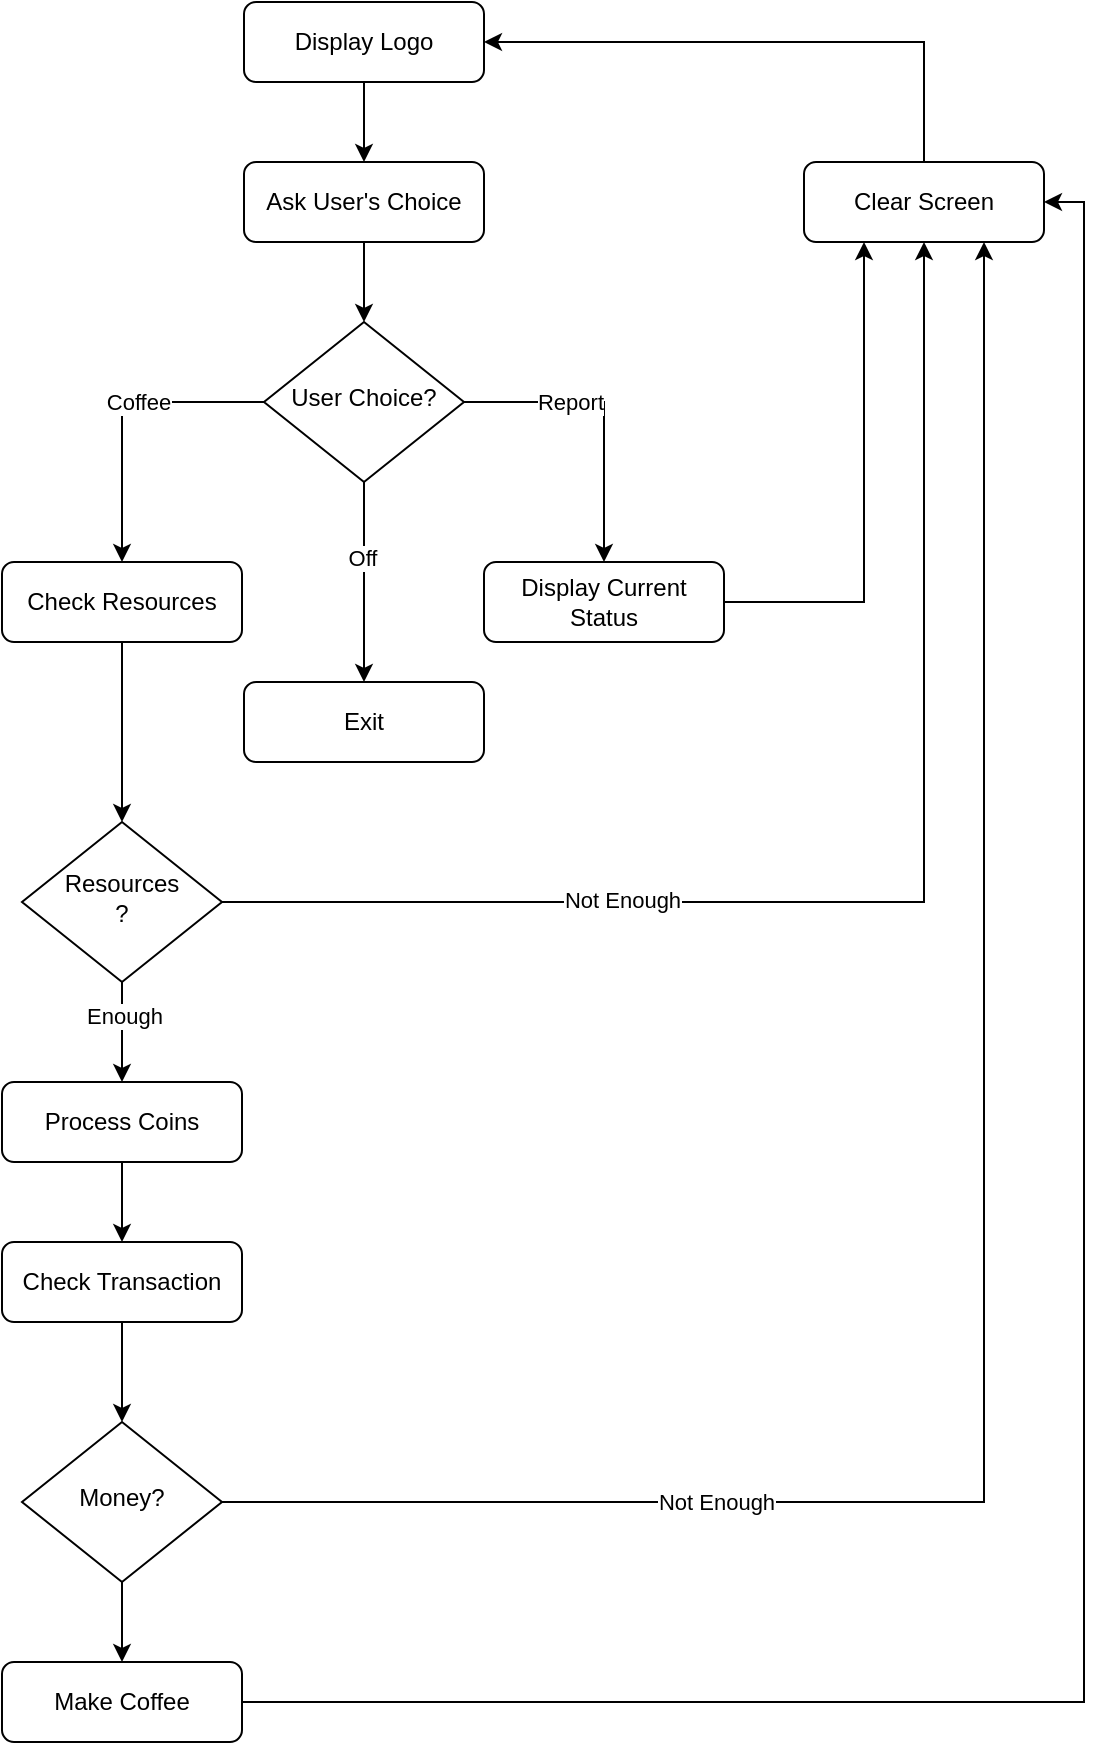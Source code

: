 <mxfile version="22.1.11" type="device">
  <diagram id="C5RBs43oDa-KdzZeNtuy" name="Page-1">
    <mxGraphModel dx="1500" dy="803" grid="1" gridSize="10" guides="1" tooltips="1" connect="1" arrows="1" fold="1" page="1" pageScale="1" pageWidth="827" pageHeight="1169" math="0" shadow="0">
      <root>
        <mxCell id="WIyWlLk6GJQsqaUBKTNV-0" />
        <mxCell id="WIyWlLk6GJQsqaUBKTNV-1" parent="WIyWlLk6GJQsqaUBKTNV-0" />
        <mxCell id="U7X_tH3Br_rgmOlKg-CG-17" style="edgeStyle=orthogonalEdgeStyle;rounded=0;orthogonalLoop=1;jettySize=auto;html=1;exitX=0.5;exitY=1;exitDx=0;exitDy=0;" edge="1" parent="WIyWlLk6GJQsqaUBKTNV-1" source="WIyWlLk6GJQsqaUBKTNV-3" target="WIyWlLk6GJQsqaUBKTNV-7">
          <mxGeometry relative="1" as="geometry" />
        </mxCell>
        <mxCell id="WIyWlLk6GJQsqaUBKTNV-3" value="Display Logo" style="rounded=1;whiteSpace=wrap;html=1;fontSize=12;glass=0;strokeWidth=1;shadow=0;" parent="WIyWlLk6GJQsqaUBKTNV-1" vertex="1">
          <mxGeometry x="161" y="80" width="120" height="40" as="geometry" />
        </mxCell>
        <mxCell id="U7X_tH3Br_rgmOlKg-CG-18" style="edgeStyle=orthogonalEdgeStyle;rounded=0;orthogonalLoop=1;jettySize=auto;html=1;exitX=0.5;exitY=1;exitDx=0;exitDy=0;entryX=0.5;entryY=0;entryDx=0;entryDy=0;" edge="1" parent="WIyWlLk6GJQsqaUBKTNV-1" source="WIyWlLk6GJQsqaUBKTNV-7" target="WIyWlLk6GJQsqaUBKTNV-10">
          <mxGeometry relative="1" as="geometry" />
        </mxCell>
        <mxCell id="WIyWlLk6GJQsqaUBKTNV-7" value="Ask User&#39;s Choice" style="rounded=1;whiteSpace=wrap;html=1;fontSize=12;glass=0;strokeWidth=1;shadow=0;" parent="WIyWlLk6GJQsqaUBKTNV-1" vertex="1">
          <mxGeometry x="161" y="160" width="120" height="40" as="geometry" />
        </mxCell>
        <mxCell id="U7X_tH3Br_rgmOlKg-CG-3" style="edgeStyle=orthogonalEdgeStyle;rounded=0;orthogonalLoop=1;jettySize=auto;html=1;exitX=1;exitY=0.5;exitDx=0;exitDy=0;entryX=0.5;entryY=0;entryDx=0;entryDy=0;" edge="1" parent="WIyWlLk6GJQsqaUBKTNV-1" source="WIyWlLk6GJQsqaUBKTNV-10" target="WIyWlLk6GJQsqaUBKTNV-12">
          <mxGeometry relative="1" as="geometry" />
        </mxCell>
        <mxCell id="U7X_tH3Br_rgmOlKg-CG-7" value="Report" style="edgeLabel;html=1;align=center;verticalAlign=middle;resizable=0;points=[];" vertex="1" connectable="0" parent="U7X_tH3Br_rgmOlKg-CG-3">
          <mxGeometry x="-0.296" relative="1" as="geometry">
            <mxPoint as="offset" />
          </mxGeometry>
        </mxCell>
        <mxCell id="U7X_tH3Br_rgmOlKg-CG-5" style="edgeStyle=orthogonalEdgeStyle;rounded=0;orthogonalLoop=1;jettySize=auto;html=1;exitX=0.5;exitY=1;exitDx=0;exitDy=0;entryX=0.5;entryY=0;entryDx=0;entryDy=0;" edge="1" parent="WIyWlLk6GJQsqaUBKTNV-1" source="WIyWlLk6GJQsqaUBKTNV-10" target="U7X_tH3Br_rgmOlKg-CG-4">
          <mxGeometry relative="1" as="geometry" />
        </mxCell>
        <mxCell id="U7X_tH3Br_rgmOlKg-CG-6" value="Off" style="edgeLabel;html=1;align=center;verticalAlign=middle;resizable=0;points=[];" vertex="1" connectable="0" parent="U7X_tH3Br_rgmOlKg-CG-5">
          <mxGeometry x="-0.244" y="-1" relative="1" as="geometry">
            <mxPoint as="offset" />
          </mxGeometry>
        </mxCell>
        <mxCell id="U7X_tH3Br_rgmOlKg-CG-8" style="edgeStyle=orthogonalEdgeStyle;rounded=0;orthogonalLoop=1;jettySize=auto;html=1;exitX=0;exitY=0.5;exitDx=0;exitDy=0;entryX=0.5;entryY=0;entryDx=0;entryDy=0;" edge="1" parent="WIyWlLk6GJQsqaUBKTNV-1" source="WIyWlLk6GJQsqaUBKTNV-10" target="WIyWlLk6GJQsqaUBKTNV-11">
          <mxGeometry relative="1" as="geometry" />
        </mxCell>
        <mxCell id="U7X_tH3Br_rgmOlKg-CG-9" value="Coffee" style="edgeLabel;html=1;align=center;verticalAlign=middle;resizable=0;points=[];" vertex="1" connectable="0" parent="U7X_tH3Br_rgmOlKg-CG-8">
          <mxGeometry x="-0.157" relative="1" as="geometry">
            <mxPoint as="offset" />
          </mxGeometry>
        </mxCell>
        <mxCell id="WIyWlLk6GJQsqaUBKTNV-10" value="User Choice?" style="rhombus;whiteSpace=wrap;html=1;shadow=0;fontFamily=Helvetica;fontSize=12;align=center;strokeWidth=1;spacing=6;spacingTop=-4;" parent="WIyWlLk6GJQsqaUBKTNV-1" vertex="1">
          <mxGeometry x="171" y="240" width="100" height="80" as="geometry" />
        </mxCell>
        <mxCell id="U7X_tH3Br_rgmOlKg-CG-22" style="edgeStyle=orthogonalEdgeStyle;rounded=0;orthogonalLoop=1;jettySize=auto;html=1;exitX=0.5;exitY=1;exitDx=0;exitDy=0;entryX=0.5;entryY=0;entryDx=0;entryDy=0;" edge="1" parent="WIyWlLk6GJQsqaUBKTNV-1" source="WIyWlLk6GJQsqaUBKTNV-11" target="U7X_tH3Br_rgmOlKg-CG-19">
          <mxGeometry relative="1" as="geometry" />
        </mxCell>
        <mxCell id="WIyWlLk6GJQsqaUBKTNV-11" value="Check Resources" style="rounded=1;whiteSpace=wrap;html=1;fontSize=12;glass=0;strokeWidth=1;shadow=0;" parent="WIyWlLk6GJQsqaUBKTNV-1" vertex="1">
          <mxGeometry x="40" y="360" width="120" height="40" as="geometry" />
        </mxCell>
        <mxCell id="U7X_tH3Br_rgmOlKg-CG-42" style="edgeStyle=orthogonalEdgeStyle;rounded=0;orthogonalLoop=1;jettySize=auto;html=1;exitX=1;exitY=0.5;exitDx=0;exitDy=0;entryX=0.25;entryY=1;entryDx=0;entryDy=0;" edge="1" parent="WIyWlLk6GJQsqaUBKTNV-1" source="WIyWlLk6GJQsqaUBKTNV-12" target="U7X_tH3Br_rgmOlKg-CG-14">
          <mxGeometry relative="1" as="geometry" />
        </mxCell>
        <mxCell id="WIyWlLk6GJQsqaUBKTNV-12" value="Display Current Status" style="rounded=1;whiteSpace=wrap;html=1;fontSize=12;glass=0;strokeWidth=1;shadow=0;" parent="WIyWlLk6GJQsqaUBKTNV-1" vertex="1">
          <mxGeometry x="281" y="360" width="120" height="40" as="geometry" />
        </mxCell>
        <mxCell id="U7X_tH3Br_rgmOlKg-CG-4" value="Exit" style="rounded=1;whiteSpace=wrap;html=1;fontSize=12;glass=0;strokeWidth=1;shadow=0;" vertex="1" parent="WIyWlLk6GJQsqaUBKTNV-1">
          <mxGeometry x="161" y="420" width="120" height="40" as="geometry" />
        </mxCell>
        <mxCell id="U7X_tH3Br_rgmOlKg-CG-16" style="edgeStyle=orthogonalEdgeStyle;rounded=0;orthogonalLoop=1;jettySize=auto;html=1;exitX=0.5;exitY=0;exitDx=0;exitDy=0;entryX=1;entryY=0.5;entryDx=0;entryDy=0;" edge="1" parent="WIyWlLk6GJQsqaUBKTNV-1" source="U7X_tH3Br_rgmOlKg-CG-14" target="WIyWlLk6GJQsqaUBKTNV-3">
          <mxGeometry relative="1" as="geometry" />
        </mxCell>
        <mxCell id="U7X_tH3Br_rgmOlKg-CG-14" value="Clear Screen" style="rounded=1;whiteSpace=wrap;html=1;fontSize=12;glass=0;strokeWidth=1;shadow=0;" vertex="1" parent="WIyWlLk6GJQsqaUBKTNV-1">
          <mxGeometry x="441" y="160" width="120" height="40" as="geometry" />
        </mxCell>
        <mxCell id="U7X_tH3Br_rgmOlKg-CG-25" style="edgeStyle=orthogonalEdgeStyle;rounded=0;orthogonalLoop=1;jettySize=auto;html=1;exitX=0.5;exitY=1;exitDx=0;exitDy=0;entryX=0.5;entryY=0;entryDx=0;entryDy=0;" edge="1" parent="WIyWlLk6GJQsqaUBKTNV-1" source="U7X_tH3Br_rgmOlKg-CG-19" target="U7X_tH3Br_rgmOlKg-CG-24">
          <mxGeometry relative="1" as="geometry" />
        </mxCell>
        <mxCell id="U7X_tH3Br_rgmOlKg-CG-34" value="Enough" style="edgeLabel;html=1;align=center;verticalAlign=middle;resizable=0;points=[];" vertex="1" connectable="0" parent="U7X_tH3Br_rgmOlKg-CG-25">
          <mxGeometry x="-0.311" y="1" relative="1" as="geometry">
            <mxPoint as="offset" />
          </mxGeometry>
        </mxCell>
        <mxCell id="U7X_tH3Br_rgmOlKg-CG-43" style="edgeStyle=orthogonalEdgeStyle;rounded=0;orthogonalLoop=1;jettySize=auto;html=1;exitX=1;exitY=0.5;exitDx=0;exitDy=0;entryX=0.5;entryY=1;entryDx=0;entryDy=0;" edge="1" parent="WIyWlLk6GJQsqaUBKTNV-1" source="U7X_tH3Br_rgmOlKg-CG-19" target="U7X_tH3Br_rgmOlKg-CG-14">
          <mxGeometry relative="1" as="geometry" />
        </mxCell>
        <mxCell id="U7X_tH3Br_rgmOlKg-CG-45" value="Not Enough" style="edgeLabel;html=1;align=center;verticalAlign=middle;resizable=0;points=[];" vertex="1" connectable="0" parent="U7X_tH3Br_rgmOlKg-CG-43">
          <mxGeometry x="-0.412" y="1" relative="1" as="geometry">
            <mxPoint as="offset" />
          </mxGeometry>
        </mxCell>
        <mxCell id="U7X_tH3Br_rgmOlKg-CG-19" value="Resources&lt;br&gt;?" style="rhombus;whiteSpace=wrap;html=1;shadow=0;fontFamily=Helvetica;fontSize=12;align=center;strokeWidth=1;spacing=6;spacingTop=-4;" vertex="1" parent="WIyWlLk6GJQsqaUBKTNV-1">
          <mxGeometry x="50" y="490" width="100" height="80" as="geometry" />
        </mxCell>
        <mxCell id="U7X_tH3Br_rgmOlKg-CG-29" style="edgeStyle=orthogonalEdgeStyle;rounded=0;orthogonalLoop=1;jettySize=auto;html=1;exitX=0.5;exitY=1;exitDx=0;exitDy=0;entryX=0.5;entryY=0;entryDx=0;entryDy=0;" edge="1" parent="WIyWlLk6GJQsqaUBKTNV-1" source="U7X_tH3Br_rgmOlKg-CG-24" target="U7X_tH3Br_rgmOlKg-CG-26">
          <mxGeometry relative="1" as="geometry" />
        </mxCell>
        <mxCell id="U7X_tH3Br_rgmOlKg-CG-24" value="Process Coins" style="rounded=1;whiteSpace=wrap;html=1;fontSize=12;glass=0;strokeWidth=1;shadow=0;" vertex="1" parent="WIyWlLk6GJQsqaUBKTNV-1">
          <mxGeometry x="40" y="620" width="120" height="40" as="geometry" />
        </mxCell>
        <mxCell id="U7X_tH3Br_rgmOlKg-CG-35" style="edgeStyle=orthogonalEdgeStyle;rounded=0;orthogonalLoop=1;jettySize=auto;html=1;exitX=0.5;exitY=1;exitDx=0;exitDy=0;entryX=0.5;entryY=0;entryDx=0;entryDy=0;" edge="1" parent="WIyWlLk6GJQsqaUBKTNV-1" source="U7X_tH3Br_rgmOlKg-CG-26" target="U7X_tH3Br_rgmOlKg-CG-30">
          <mxGeometry relative="1" as="geometry" />
        </mxCell>
        <mxCell id="U7X_tH3Br_rgmOlKg-CG-26" value="Check Transaction" style="rounded=1;whiteSpace=wrap;html=1;fontSize=12;glass=0;strokeWidth=1;shadow=0;" vertex="1" parent="WIyWlLk6GJQsqaUBKTNV-1">
          <mxGeometry x="40" y="700" width="120" height="40" as="geometry" />
        </mxCell>
        <mxCell id="U7X_tH3Br_rgmOlKg-CG-41" style="edgeStyle=orthogonalEdgeStyle;rounded=0;orthogonalLoop=1;jettySize=auto;html=1;exitX=0.5;exitY=1;exitDx=0;exitDy=0;entryX=0.5;entryY=0;entryDx=0;entryDy=0;" edge="1" parent="WIyWlLk6GJQsqaUBKTNV-1" source="U7X_tH3Br_rgmOlKg-CG-30" target="U7X_tH3Br_rgmOlKg-CG-40">
          <mxGeometry relative="1" as="geometry" />
        </mxCell>
        <mxCell id="U7X_tH3Br_rgmOlKg-CG-47" style="edgeStyle=orthogonalEdgeStyle;rounded=0;orthogonalLoop=1;jettySize=auto;html=1;exitX=1;exitY=0.5;exitDx=0;exitDy=0;entryX=0.75;entryY=1;entryDx=0;entryDy=0;" edge="1" parent="WIyWlLk6GJQsqaUBKTNV-1" source="U7X_tH3Br_rgmOlKg-CG-30" target="U7X_tH3Br_rgmOlKg-CG-14">
          <mxGeometry relative="1" as="geometry" />
        </mxCell>
        <mxCell id="U7X_tH3Br_rgmOlKg-CG-48" value="Not Enough" style="edgeLabel;html=1;align=center;verticalAlign=middle;resizable=0;points=[];" vertex="1" connectable="0" parent="U7X_tH3Br_rgmOlKg-CG-47">
          <mxGeometry x="-0.51" relative="1" as="geometry">
            <mxPoint x="-1" as="offset" />
          </mxGeometry>
        </mxCell>
        <mxCell id="U7X_tH3Br_rgmOlKg-CG-30" value="Money?" style="rhombus;whiteSpace=wrap;html=1;shadow=0;fontFamily=Helvetica;fontSize=12;align=center;strokeWidth=1;spacing=6;spacingTop=-4;" vertex="1" parent="WIyWlLk6GJQsqaUBKTNV-1">
          <mxGeometry x="50" y="790" width="100" height="80" as="geometry" />
        </mxCell>
        <mxCell id="U7X_tH3Br_rgmOlKg-CG-49" style="edgeStyle=orthogonalEdgeStyle;rounded=0;orthogonalLoop=1;jettySize=auto;html=1;exitX=1;exitY=0.5;exitDx=0;exitDy=0;entryX=1;entryY=0.5;entryDx=0;entryDy=0;" edge="1" parent="WIyWlLk6GJQsqaUBKTNV-1" source="U7X_tH3Br_rgmOlKg-CG-40" target="U7X_tH3Br_rgmOlKg-CG-14">
          <mxGeometry relative="1" as="geometry" />
        </mxCell>
        <mxCell id="U7X_tH3Br_rgmOlKg-CG-40" value="Make Coffee" style="rounded=1;whiteSpace=wrap;html=1;fontSize=12;glass=0;strokeWidth=1;shadow=0;" vertex="1" parent="WIyWlLk6GJQsqaUBKTNV-1">
          <mxGeometry x="40" y="910" width="120" height="40" as="geometry" />
        </mxCell>
      </root>
    </mxGraphModel>
  </diagram>
</mxfile>

